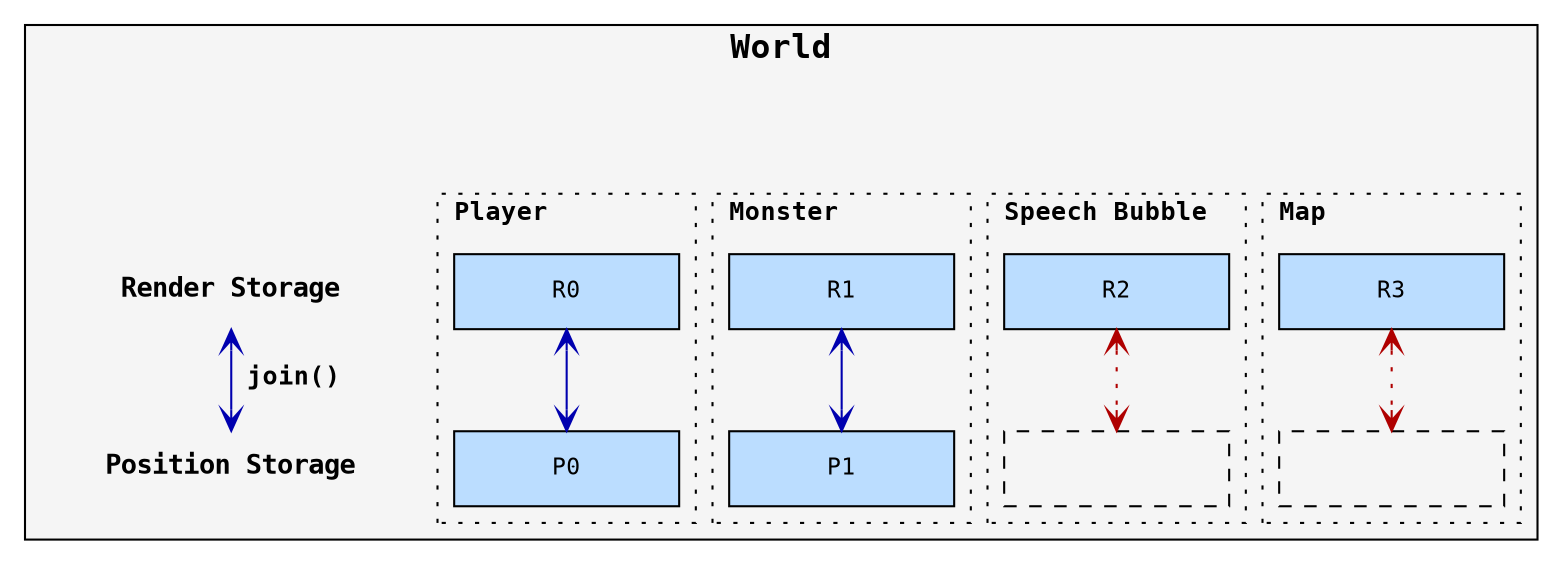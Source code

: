 digraph World {
    bgcolor = "transparent";

    subgraph cluster_Entities {
        bgcolor = "#f5f5f5";
        fontname = "consolas";
        fontsize = 16;
        label = <<b>World<br /></b>>;
        labelloc = top;

        node [
            fillcolor = "#bbddff",
            fontname = "consolas",
            fontsize = 11,
            shape = box,
            style = filled,
            width = 1.5,
        ];

        edge [
            style = invis,
        ];

        subgraph {

            edge [
                dir = "both",
                style = "solid",
                color = "#0000af",
                fontname = "consolas",
                fontsize = 12,
                arrowhead = "vee",
                arrowtail = "vee",
            ];

            subgraph cluster_Storages {
                pencolor = transparent;

                label = "";

                node [
                    style = "setlinewidth(0)",
                    width = 2.3,
                    fontsize = 13,
                ];

                edge [
                    dir = "both",
                    style = "solid",
                    color = "#0000af",
                    fontname = "consolas",
                    fontsize = 12,
                    arrowhead = "vee",
                    arrowtail = "vee",
                ];

                storage_0 [label = <<b>Render Storage</b>>];
                storage_1 [label = <<b>Position Storage</b>>];

                storage_0 -> storage_1 [label = <<b> join()</b>>];
            };

            subgraph cluster_Player {
                fontname = "consolas";
                fontsize = 12;
                label = <<b>Player<br /></b>>;
                labelloc = top;
                labeljust = l;
                style = dotted;

                player_render [label = "R0"];
                player_position [label = "P0"];

                player_render -> player_position;
            };

            subgraph cluster_Monster {
                fontname = "consolas";
                fontsize = 12;
                label = <<b>Monster<br /></b>>;
                labelloc = top;
                labeljust = l;
                style = dotted;

                monster_render [label = "R1"];
                monster_position [label = "P1"];

                monster_render -> monster_position;
            };

            subgraph cluster_SpeechBubble {
                fontname = "consolas";
                fontsize = 12;
                label = <<b>Speech Bubble<br /></b>>;
                labelloc = top;
                labeljust = l;
                style = dotted;

                edge [color = "#af0000", style = "dotted"];

                speech_bubble_render [label = "R2"];
                speech_bubble_0 [label = "", style = dashed];

                speech_bubble_render -> speech_bubble_0;
            };

            subgraph cluster_Map {
                fontname = "consolas";
                fontsize = 12;
                label = <<b>Map<br /></b>>;
                labelloc = top;
                labeljust = l;
                style = dotted;

                edge [color = "#af0000", style = "dotted"];

                map_render [label = "R3"];
                map_0 [label = "", style = dashed];

                map_render -> map_0;
            };

        }

        top [style = invis, width = 0, height = 0];
        top -> storage_0;
        top -> player_render;
        top -> monster_render;
        top -> speech_bubble_render;
        top -> map_render;
    }
}
